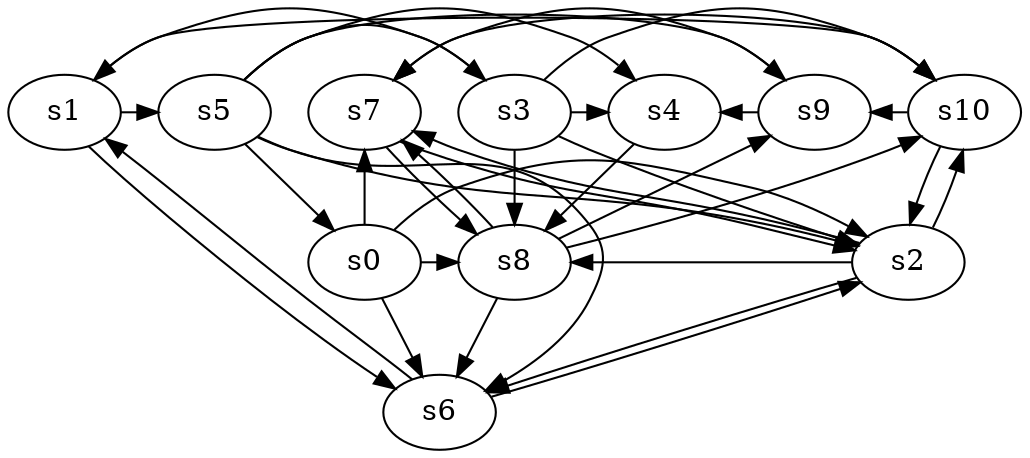 digraph game_0873_complex_11 {
    s0 [name="s0", player=1];
    s1 [name="s1", player=0];
    s2 [name="s2", player=0];
    s3 [name="s3", player=0, target=1];
    s4 [name="s4", player=0];
    s5 [name="s5", player=0];
    s6 [name="s6", player=0];
    s7 [name="s7", player=1];
    s8 [name="s8", player=0, target=1];
    s9 [name="s9", player=0, target=1];
    s10 [name="s10", player=0, target=1];

    s0 -> s2 [constraint="time % 2 == 1"];
    s0 -> s6;
    s0 -> s7 [constraint="time % 2 == 0 && time % 3 == 1"];
    s0 -> s8 [constraint="time == 22 || time == 25"];
    s1 -> s5 [constraint="time % 4 == 1 && time % 3 == 2"];
    s1 -> s6 [constraint="!(time % 4 == 0)"];
    s1 -> s10 [constraint="time == 2"];
    s2 -> s6;
    s2 -> s7 [constraint="!(time % 2 == 1)"];
    s2 -> s8 [constraint="time % 3 == 2 && time % 5 == 1"];
    s2 -> s10 [constraint="time % 3 == 0 || time % 2 == 1"];
    s3 -> s1 [constraint="time == 3 || time == 7 || time == 8 || time == 11 || time == 24"];
    s3 -> s2 [constraint="!(time % 5 == 1)"];
    s3 -> s4 [constraint="time % 4 == 1"];
    s3 -> s8;
    s3 -> s10 [constraint="time % 4 == 0"];
    s4 -> s8 [constraint="!(time % 6 == 4)"];
    s5 -> s0 [constraint="time % 4 == 1 && time % 3 == 2"];
    s5 -> s2 [constraint="!(time % 6 == 3)"];
    s5 -> s3 [constraint="time % 3 == 0 && time % 4 == 1"];
    s5 -> s4 [constraint="time % 6 == 0"];
    s5 -> s6 [constraint="time % 4 == 0 && time % 5 == 4"];
    s5 -> s9 [constraint="time == 6 || time == 9 || time == 11 || time == 23"];
    s6 -> s1 [constraint="time == 16"];
    s6 -> s2 [constraint="time % 5 == 4"];
    s7 -> s2 [constraint="time % 3 == 2 || time % 5 == 0"];
    s7 -> s8;
    s8 -> s6 [constraint="time % 6 == 0"];
    s8 -> s7 [constraint="time == 4 || time == 12"];
    s8 -> s9 [constraint="time == 1 || time == 4 || time == 19 || time == 21 || time == 28"];
    s8 -> s10 [constraint="time % 3 == 2 && time % 3 == 0"];
    s9 -> s4 [constraint="!(time % 5 == 0)"];
    s9 -> s7 [constraint="!(time % 3 == 0)"];
    s10 -> s2;
    s10 -> s7 [constraint="time % 2 == 0 && time % 5 == 4"];
    s10 -> s9 [constraint="!(time % 4 == 3)"];
}

